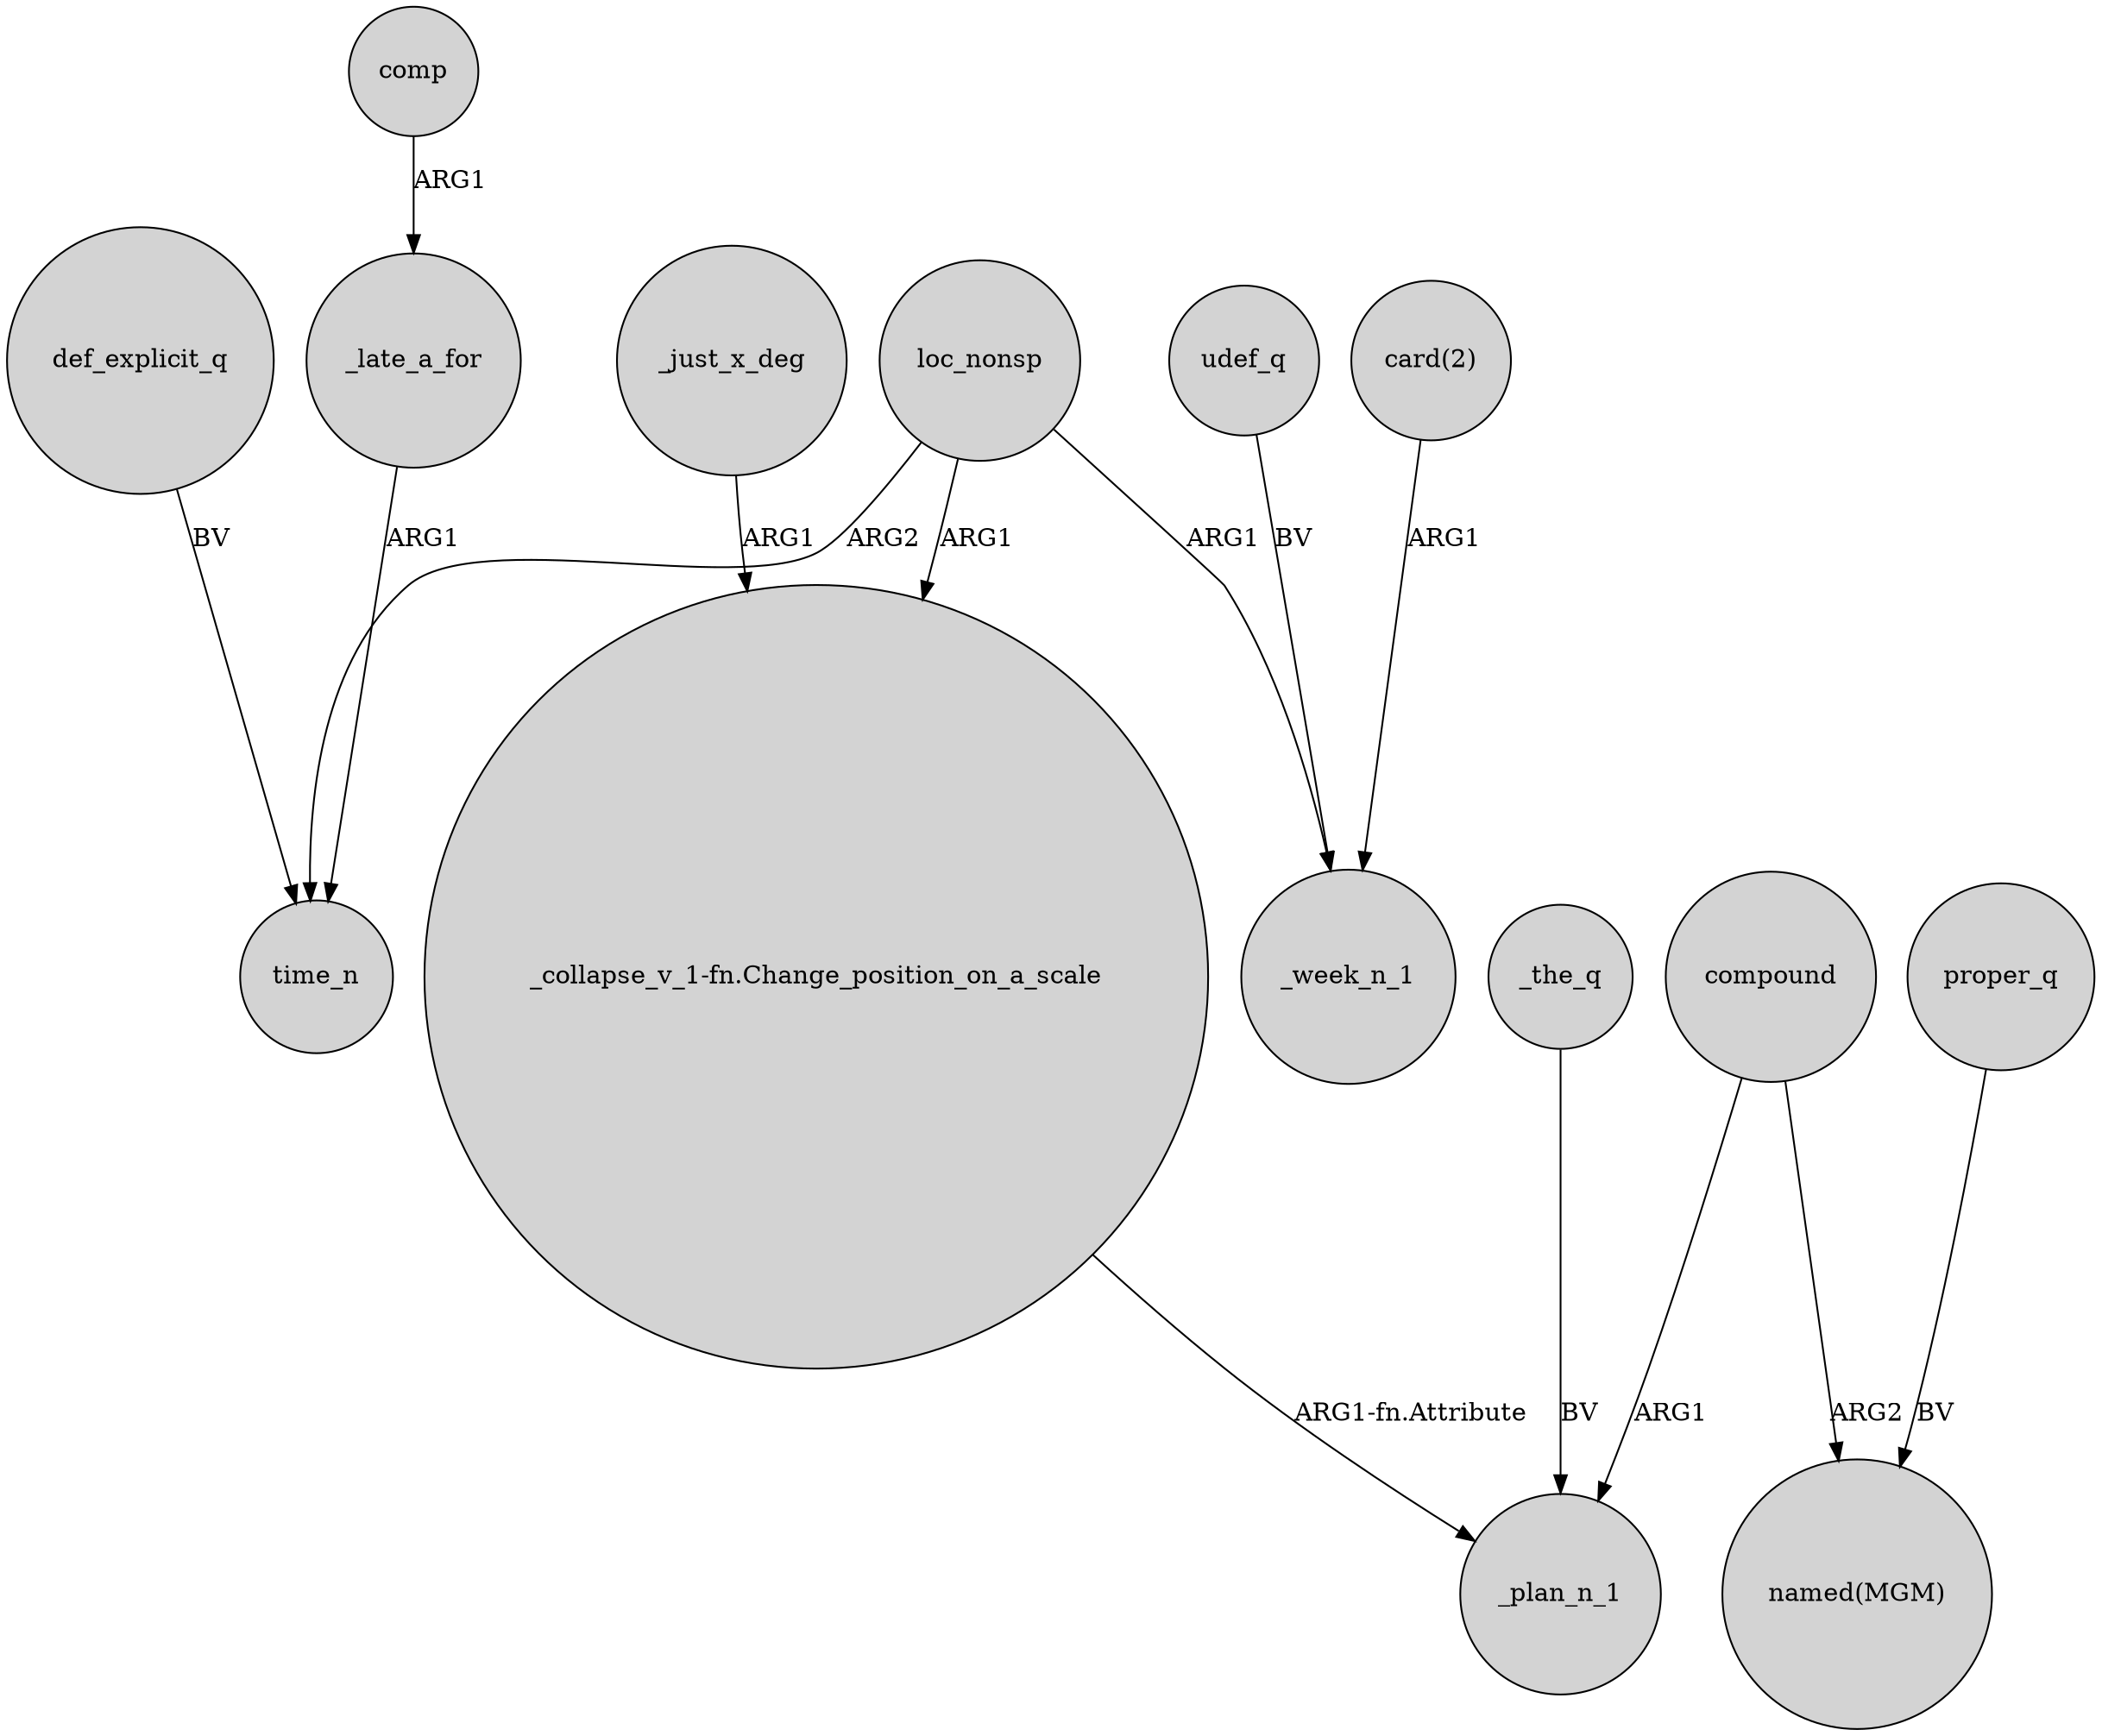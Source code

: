 digraph {
	node [shape=circle style=filled]
	_late_a_for -> time_n [label=ARG1]
	def_explicit_q -> time_n [label=BV]
	comp -> _late_a_for [label=ARG1]
	loc_nonsp -> _week_n_1 [label=ARG1]
	loc_nonsp -> time_n [label=ARG2]
	compound -> _plan_n_1 [label=ARG1]
	proper_q -> "named(MGM)" [label=BV]
	loc_nonsp -> "_collapse_v_1-fn.Change_position_on_a_scale" [label=ARG1]
	compound -> "named(MGM)" [label=ARG2]
	_the_q -> _plan_n_1 [label=BV]
	_just_x_deg -> "_collapse_v_1-fn.Change_position_on_a_scale" [label=ARG1]
	"card(2)" -> _week_n_1 [label=ARG1]
	"_collapse_v_1-fn.Change_position_on_a_scale" -> _plan_n_1 [label="ARG1-fn.Attribute"]
	udef_q -> _week_n_1 [label=BV]
}
